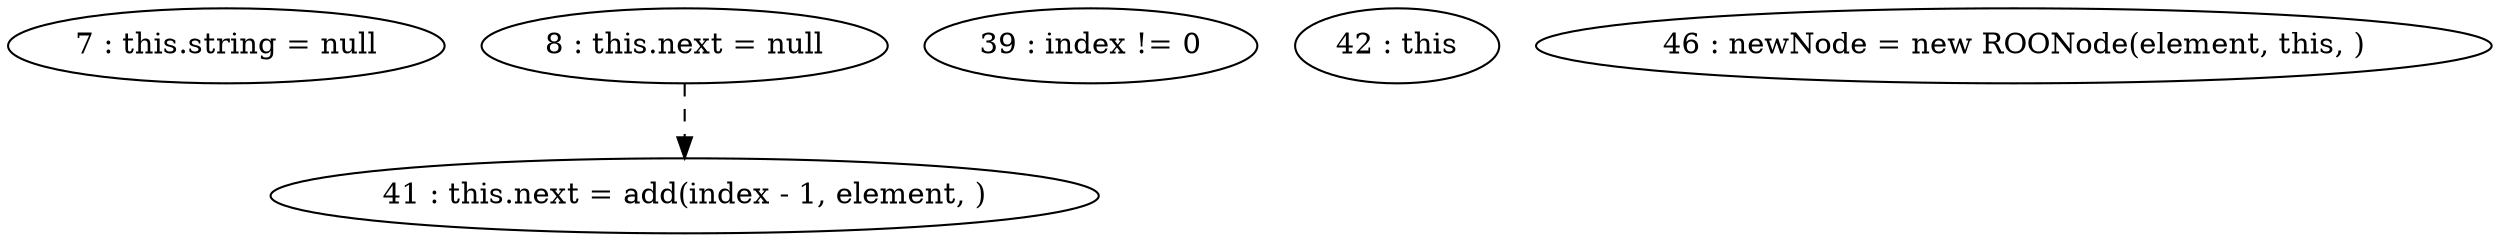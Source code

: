 digraph G {
"7 : this.string = null"
"8 : this.next = null"
"8 : this.next = null" -> "41 : this.next = add(index - 1, element, )" [style=dashed]
"39 : index != 0"
"41 : this.next = add(index - 1, element, )"
"42 : this"
"46 : newNode = new ROONode(element, this, )"
}